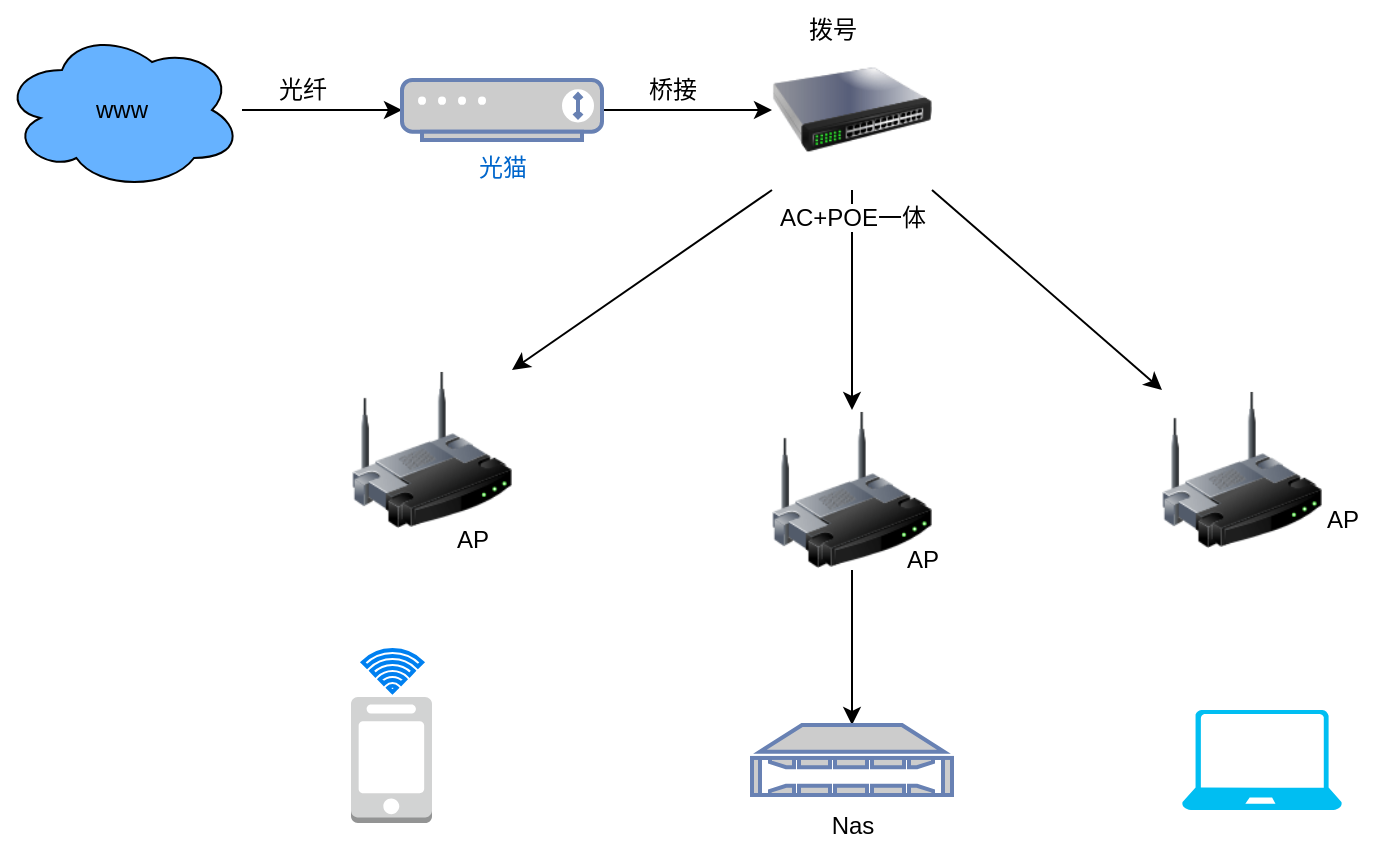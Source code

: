 <mxfile version="21.0.6" type="github">
  <diagram name="第 1 页" id="pwfyxZTgKi6sXaPun0su">
    <mxGraphModel dx="1562" dy="829" grid="1" gridSize="10" guides="1" tooltips="1" connect="1" arrows="1" fold="1" page="1" pageScale="1" pageWidth="900" pageHeight="1600" math="0" shadow="0">
      <root>
        <mxCell id="0" />
        <mxCell id="1" parent="0" />
        <mxCell id="a0bpHqeh68lBd6Eq7jiz-10" style="edgeStyle=orthogonalEdgeStyle;rounded=0;orthogonalLoop=1;jettySize=auto;html=1;" parent="1" source="VlZYDp3eKhAwGHprqxxx-22" target="a0bpHqeh68lBd6Eq7jiz-2" edge="1">
          <mxGeometry relative="1" as="geometry" />
        </mxCell>
        <mxCell id="VlZYDp3eKhAwGHprqxxx-22" value="www" style="ellipse;shape=cloud;whiteSpace=wrap;html=1;fillColor=#66B2FF;" parent="1" vertex="1">
          <mxGeometry x="60" y="80" width="120" height="80" as="geometry" />
        </mxCell>
        <mxCell id="a0bpHqeh68lBd6Eq7jiz-5" style="edgeStyle=orthogonalEdgeStyle;rounded=0;orthogonalLoop=1;jettySize=auto;html=1;entryX=0;entryY=0.5;entryDx=0;entryDy=0;" parent="1" source="a0bpHqeh68lBd6Eq7jiz-2" target="a0bpHqeh68lBd6Eq7jiz-4" edge="1">
          <mxGeometry relative="1" as="geometry" />
        </mxCell>
        <mxCell id="a0bpHqeh68lBd6Eq7jiz-2" value="光猫" style="fontColor=#0066CC;verticalAlign=top;verticalLabelPosition=bottom;labelPosition=center;align=center;html=1;outlineConnect=0;fillColor=#CCCCCC;strokeColor=#6881B3;gradientColor=none;gradientDirection=north;strokeWidth=2;shape=mxgraph.networks.modem;" parent="1" vertex="1">
          <mxGeometry x="260" y="105" width="100" height="30" as="geometry" />
        </mxCell>
        <mxCell id="a0bpHqeh68lBd6Eq7jiz-15" style="rounded=0;orthogonalLoop=1;jettySize=auto;html=1;exitX=0;exitY=1;exitDx=0;exitDy=0;entryX=1;entryY=0;entryDx=0;entryDy=0;" parent="1" source="a0bpHqeh68lBd6Eq7jiz-4" target="a0bpHqeh68lBd6Eq7jiz-11" edge="1">
          <mxGeometry relative="1" as="geometry" />
        </mxCell>
        <mxCell id="a0bpHqeh68lBd6Eq7jiz-16" style="rounded=0;orthogonalLoop=1;jettySize=auto;html=1;exitX=1;exitY=1;exitDx=0;exitDy=0;entryX=0;entryY=0;entryDx=0;entryDy=0;" parent="1" source="a0bpHqeh68lBd6Eq7jiz-4" target="a0bpHqeh68lBd6Eq7jiz-13" edge="1">
          <mxGeometry relative="1" as="geometry" />
        </mxCell>
        <mxCell id="xhiNw3Pd70VV7vT-DnqC-2" style="edgeStyle=orthogonalEdgeStyle;rounded=0;orthogonalLoop=1;jettySize=auto;html=1;entryX=0.5;entryY=0;entryDx=0;entryDy=0;" edge="1" parent="1" source="a0bpHqeh68lBd6Eq7jiz-4" target="a0bpHqeh68lBd6Eq7jiz-12">
          <mxGeometry relative="1" as="geometry" />
        </mxCell>
        <mxCell id="a0bpHqeh68lBd6Eq7jiz-4" value="AC+POE一体" style="image;html=1;image=img/lib/clip_art/networking/Switch_128x128.png" parent="1" vertex="1">
          <mxGeometry x="445" y="80" width="80" height="80" as="geometry" />
        </mxCell>
        <mxCell id="a0bpHqeh68lBd6Eq7jiz-6" value="桥接" style="text;html=1;align=center;verticalAlign=middle;resizable=0;points=[];autosize=1;strokeColor=none;fillColor=none;" parent="1" vertex="1">
          <mxGeometry x="370" y="95" width="50" height="30" as="geometry" />
        </mxCell>
        <mxCell id="a0bpHqeh68lBd6Eq7jiz-8" value="拨号" style="text;html=1;align=center;verticalAlign=middle;resizable=0;points=[];autosize=1;strokeColor=none;fillColor=none;" parent="1" vertex="1">
          <mxGeometry x="450" y="65" width="50" height="30" as="geometry" />
        </mxCell>
        <mxCell id="a0bpHqeh68lBd6Eq7jiz-11" value="" style="image;html=1;image=img/lib/clip_art/networking/Wireless_Router_128x128.png" parent="1" vertex="1">
          <mxGeometry x="235" y="250" width="80" height="80" as="geometry" />
        </mxCell>
        <mxCell id="a0bpHqeh68lBd6Eq7jiz-13" value="" style="image;html=1;image=img/lib/clip_art/networking/Wireless_Router_128x128.png" parent="1" vertex="1">
          <mxGeometry x="640" y="260" width="80" height="80" as="geometry" />
        </mxCell>
        <mxCell id="a0bpHqeh68lBd6Eq7jiz-17" value="AP" style="text;html=1;align=center;verticalAlign=middle;resizable=0;points=[];autosize=1;strokeColor=none;fillColor=none;" parent="1" vertex="1">
          <mxGeometry x="275" y="320" width="40" height="30" as="geometry" />
        </mxCell>
        <mxCell id="a0bpHqeh68lBd6Eq7jiz-18" value="AP" style="text;html=1;align=center;verticalAlign=middle;resizable=0;points=[];autosize=1;strokeColor=none;fillColor=none;" parent="1" vertex="1">
          <mxGeometry x="500" y="330" width="40" height="30" as="geometry" />
        </mxCell>
        <mxCell id="a0bpHqeh68lBd6Eq7jiz-19" value="AP" style="text;html=1;align=center;verticalAlign=middle;resizable=0;points=[];autosize=1;strokeColor=none;fillColor=none;" parent="1" vertex="1">
          <mxGeometry x="710" y="310" width="40" height="30" as="geometry" />
        </mxCell>
        <mxCell id="a0bpHqeh68lBd6Eq7jiz-20" value="光纤" style="text;html=1;align=center;verticalAlign=middle;resizable=0;points=[];autosize=1;strokeColor=none;fillColor=none;" parent="1" vertex="1">
          <mxGeometry x="185" y="95" width="50" height="30" as="geometry" />
        </mxCell>
        <mxCell id="xhiNw3Pd70VV7vT-DnqC-9" style="edgeStyle=orthogonalEdgeStyle;rounded=0;orthogonalLoop=1;jettySize=auto;html=1;" edge="1" parent="1" source="a0bpHqeh68lBd6Eq7jiz-12" target="xhiNw3Pd70VV7vT-DnqC-5">
          <mxGeometry relative="1" as="geometry" />
        </mxCell>
        <mxCell id="a0bpHqeh68lBd6Eq7jiz-12" value="" style="image;html=1;image=img/lib/clip_art/networking/Wireless_Router_128x128.png" parent="1" vertex="1">
          <mxGeometry x="445" y="270" width="80" height="80" as="geometry" />
        </mxCell>
        <mxCell id="xhiNw3Pd70VV7vT-DnqC-3" value="" style="outlineConnect=0;dashed=0;verticalLabelPosition=bottom;verticalAlign=top;align=center;html=1;shape=mxgraph.aws3.mobile_client;fillColor=#D2D3D3;gradientColor=none;" vertex="1" parent="1">
          <mxGeometry x="234.5" y="413.5" width="40.5" height="63" as="geometry" />
        </mxCell>
        <mxCell id="xhiNw3Pd70VV7vT-DnqC-4" value="" style="html=1;verticalLabelPosition=bottom;align=center;labelBackgroundColor=#ffffff;verticalAlign=top;strokeWidth=2;strokeColor=#0080F0;shadow=0;dashed=0;shape=mxgraph.ios7.icons.wifi;pointerEvents=1" vertex="1" parent="1">
          <mxGeometry x="240.4" y="390" width="29.7" height="21" as="geometry" />
        </mxCell>
        <mxCell id="xhiNw3Pd70VV7vT-DnqC-5" value="" style="fontColor=#0066CC;verticalAlign=top;verticalLabelPosition=bottom;labelPosition=center;align=center;html=1;outlineConnect=0;fillColor=#CCCCCC;strokeColor=#6881B3;gradientColor=none;gradientDirection=north;strokeWidth=2;shape=mxgraph.networks.nas_filer;" vertex="1" parent="1">
          <mxGeometry x="435" y="427.5" width="100" height="35" as="geometry" />
        </mxCell>
        <mxCell id="xhiNw3Pd70VV7vT-DnqC-6" value="" style="verticalLabelPosition=bottom;html=1;verticalAlign=top;align=center;strokeColor=none;fillColor=#00BEF2;shape=mxgraph.azure.laptop;pointerEvents=1;" vertex="1" parent="1">
          <mxGeometry x="650" y="420" width="80" height="50" as="geometry" />
        </mxCell>
        <mxCell id="xhiNw3Pd70VV7vT-DnqC-10" value="Nas" style="text;html=1;align=center;verticalAlign=middle;resizable=0;points=[];autosize=1;strokeColor=none;fillColor=none;" vertex="1" parent="1">
          <mxGeometry x="465" y="462.5" width="40" height="30" as="geometry" />
        </mxCell>
      </root>
    </mxGraphModel>
  </diagram>
</mxfile>
